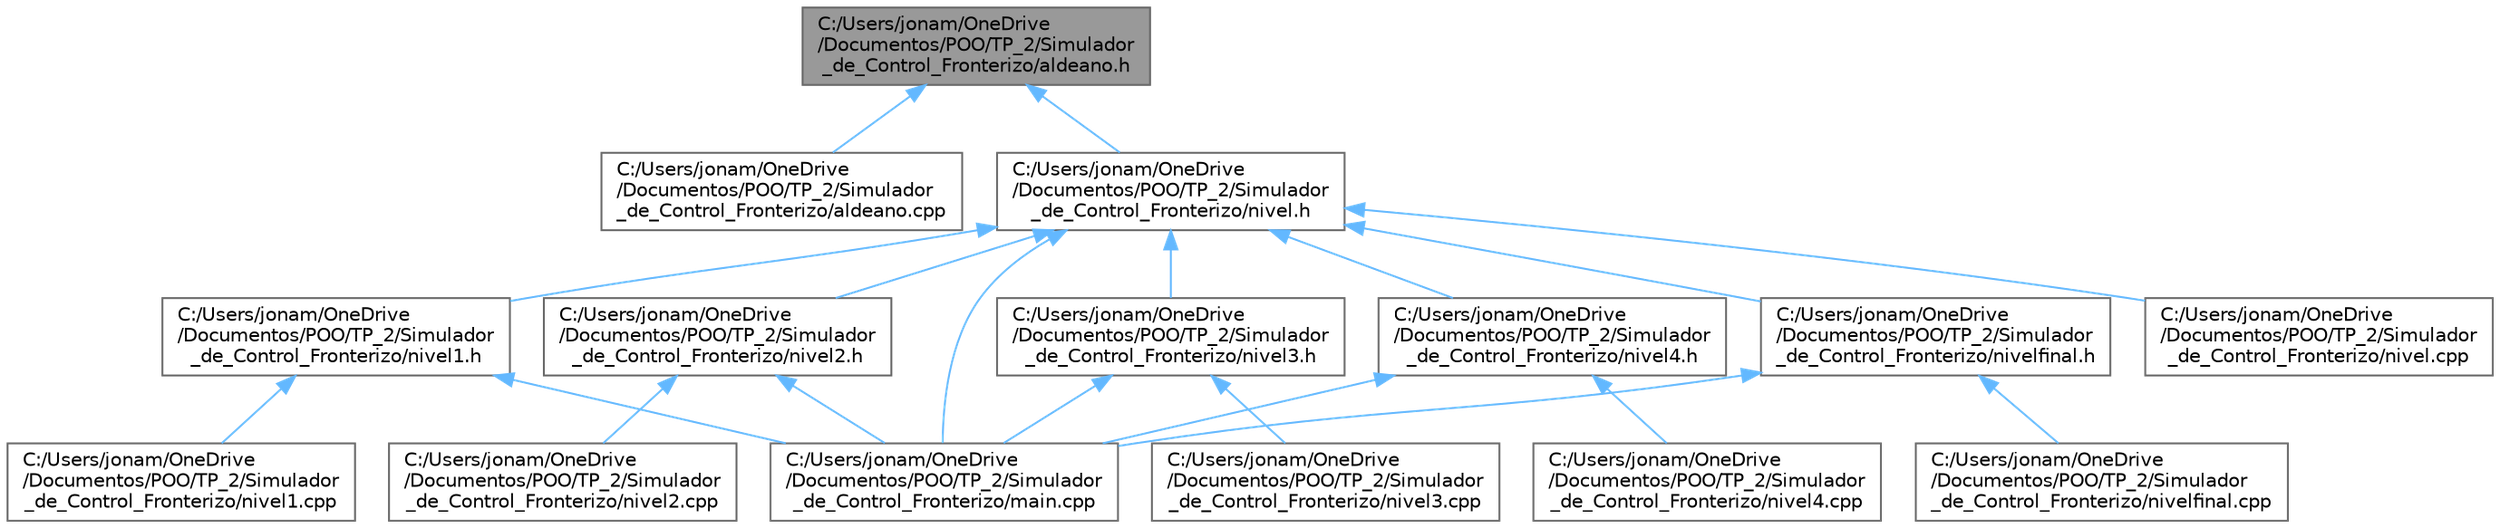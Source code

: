 digraph "C:/Users/jonam/OneDrive/Documentos/POO/TP_2/Simulador_de_Control_Fronterizo/aldeano.h"
{
 // LATEX_PDF_SIZE
  bgcolor="transparent";
  edge [fontname=Helvetica,fontsize=10,labelfontname=Helvetica,labelfontsize=10];
  node [fontname=Helvetica,fontsize=10,shape=box,height=0.2,width=0.4];
  Node1 [id="Node000001",label="C:/Users/jonam/OneDrive\l/Documentos/POO/TP_2/Simulador\l_de_Control_Fronterizo/aldeano.h",height=0.2,width=0.4,color="gray40", fillcolor="grey60", style="filled", fontcolor="black",tooltip=" "];
  Node1 -> Node2 [id="edge20_Node000001_Node000002",dir="back",color="steelblue1",style="solid",tooltip=" "];
  Node2 [id="Node000002",label="C:/Users/jonam/OneDrive\l/Documentos/POO/TP_2/Simulador\l_de_Control_Fronterizo/aldeano.cpp",height=0.2,width=0.4,color="grey40", fillcolor="white", style="filled",URL="$aldeano_8cpp.html",tooltip=" "];
  Node1 -> Node3 [id="edge21_Node000001_Node000003",dir="back",color="steelblue1",style="solid",tooltip=" "];
  Node3 [id="Node000003",label="C:/Users/jonam/OneDrive\l/Documentos/POO/TP_2/Simulador\l_de_Control_Fronterizo/nivel.h",height=0.2,width=0.4,color="grey40", fillcolor="white", style="filled",URL="$nivel_8h.html",tooltip=" "];
  Node3 -> Node4 [id="edge22_Node000003_Node000004",dir="back",color="steelblue1",style="solid",tooltip=" "];
  Node4 [id="Node000004",label="C:/Users/jonam/OneDrive\l/Documentos/POO/TP_2/Simulador\l_de_Control_Fronterizo/main.cpp",height=0.2,width=0.4,color="grey40", fillcolor="white", style="filled",URL="$main_8cpp.html",tooltip=" "];
  Node3 -> Node5 [id="edge23_Node000003_Node000005",dir="back",color="steelblue1",style="solid",tooltip=" "];
  Node5 [id="Node000005",label="C:/Users/jonam/OneDrive\l/Documentos/POO/TP_2/Simulador\l_de_Control_Fronterizo/nivel.cpp",height=0.2,width=0.4,color="grey40", fillcolor="white", style="filled",URL="$nivel_8cpp.html",tooltip=" "];
  Node3 -> Node6 [id="edge24_Node000003_Node000006",dir="back",color="steelblue1",style="solid",tooltip=" "];
  Node6 [id="Node000006",label="C:/Users/jonam/OneDrive\l/Documentos/POO/TP_2/Simulador\l_de_Control_Fronterizo/nivel1.h",height=0.2,width=0.4,color="grey40", fillcolor="white", style="filled",URL="$nivel1_8h.html",tooltip=" "];
  Node6 -> Node4 [id="edge25_Node000006_Node000004",dir="back",color="steelblue1",style="solid",tooltip=" "];
  Node6 -> Node7 [id="edge26_Node000006_Node000007",dir="back",color="steelblue1",style="solid",tooltip=" "];
  Node7 [id="Node000007",label="C:/Users/jonam/OneDrive\l/Documentos/POO/TP_2/Simulador\l_de_Control_Fronterizo/nivel1.cpp",height=0.2,width=0.4,color="grey40", fillcolor="white", style="filled",URL="$nivel1_8cpp.html",tooltip=" "];
  Node3 -> Node8 [id="edge27_Node000003_Node000008",dir="back",color="steelblue1",style="solid",tooltip=" "];
  Node8 [id="Node000008",label="C:/Users/jonam/OneDrive\l/Documentos/POO/TP_2/Simulador\l_de_Control_Fronterizo/nivel2.h",height=0.2,width=0.4,color="grey40", fillcolor="white", style="filled",URL="$nivel2_8h.html",tooltip=" "];
  Node8 -> Node4 [id="edge28_Node000008_Node000004",dir="back",color="steelblue1",style="solid",tooltip=" "];
  Node8 -> Node9 [id="edge29_Node000008_Node000009",dir="back",color="steelblue1",style="solid",tooltip=" "];
  Node9 [id="Node000009",label="C:/Users/jonam/OneDrive\l/Documentos/POO/TP_2/Simulador\l_de_Control_Fronterizo/nivel2.cpp",height=0.2,width=0.4,color="grey40", fillcolor="white", style="filled",URL="$nivel2_8cpp.html",tooltip=" "];
  Node3 -> Node10 [id="edge30_Node000003_Node000010",dir="back",color="steelblue1",style="solid",tooltip=" "];
  Node10 [id="Node000010",label="C:/Users/jonam/OneDrive\l/Documentos/POO/TP_2/Simulador\l_de_Control_Fronterizo/nivel3.h",height=0.2,width=0.4,color="grey40", fillcolor="white", style="filled",URL="$nivel3_8h.html",tooltip=" "];
  Node10 -> Node4 [id="edge31_Node000010_Node000004",dir="back",color="steelblue1",style="solid",tooltip=" "];
  Node10 -> Node11 [id="edge32_Node000010_Node000011",dir="back",color="steelblue1",style="solid",tooltip=" "];
  Node11 [id="Node000011",label="C:/Users/jonam/OneDrive\l/Documentos/POO/TP_2/Simulador\l_de_Control_Fronterizo/nivel3.cpp",height=0.2,width=0.4,color="grey40", fillcolor="white", style="filled",URL="$nivel3_8cpp.html",tooltip=" "];
  Node3 -> Node12 [id="edge33_Node000003_Node000012",dir="back",color="steelblue1",style="solid",tooltip=" "];
  Node12 [id="Node000012",label="C:/Users/jonam/OneDrive\l/Documentos/POO/TP_2/Simulador\l_de_Control_Fronterizo/nivel4.h",height=0.2,width=0.4,color="grey40", fillcolor="white", style="filled",URL="$nivel4_8h.html",tooltip=" "];
  Node12 -> Node4 [id="edge34_Node000012_Node000004",dir="back",color="steelblue1",style="solid",tooltip=" "];
  Node12 -> Node13 [id="edge35_Node000012_Node000013",dir="back",color="steelblue1",style="solid",tooltip=" "];
  Node13 [id="Node000013",label="C:/Users/jonam/OneDrive\l/Documentos/POO/TP_2/Simulador\l_de_Control_Fronterizo/nivel4.cpp",height=0.2,width=0.4,color="grey40", fillcolor="white", style="filled",URL="$nivel4_8cpp.html",tooltip=" "];
  Node3 -> Node14 [id="edge36_Node000003_Node000014",dir="back",color="steelblue1",style="solid",tooltip=" "];
  Node14 [id="Node000014",label="C:/Users/jonam/OneDrive\l/Documentos/POO/TP_2/Simulador\l_de_Control_Fronterizo/nivelfinal.h",height=0.2,width=0.4,color="grey40", fillcolor="white", style="filled",URL="$nivelfinal_8h.html",tooltip=" "];
  Node14 -> Node4 [id="edge37_Node000014_Node000004",dir="back",color="steelblue1",style="solid",tooltip=" "];
  Node14 -> Node15 [id="edge38_Node000014_Node000015",dir="back",color="steelblue1",style="solid",tooltip=" "];
  Node15 [id="Node000015",label="C:/Users/jonam/OneDrive\l/Documentos/POO/TP_2/Simulador\l_de_Control_Fronterizo/nivelfinal.cpp",height=0.2,width=0.4,color="grey40", fillcolor="white", style="filled",URL="$nivelfinal_8cpp.html",tooltip=" "];
}
